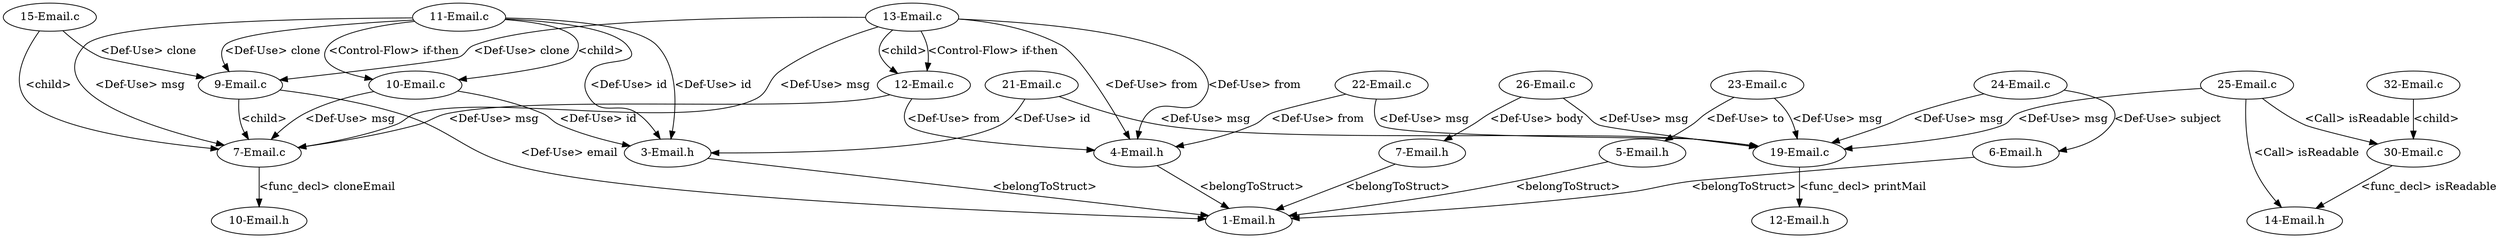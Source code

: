 digraph {
1 [label = "7-Email.c"];
2 [label = "9-Email.c"];
2 -> 1[label="<child>"];
3 [label = "10-Email.c"];
3 -> 1[label="<Def-Use> msg"];
4 [label = "11-Email.c"];
4 -> 2[label="<Def-Use> clone"];
4 -> 1[label="<Def-Use> msg"];
4 -> 3[label="<child>"];
4 -> 3[label="<Control-Flow> if-then"];
5 [label = "12-Email.c"];
5 -> 1[label="<Def-Use> msg"];
6 [label = "13-Email.c"];
6 -> 2[label="<Def-Use> clone"];
6 -> 1[label="<Def-Use> msg"];
6 -> 5[label="<child>"];
6 -> 5[label="<Control-Flow> if-then"];
7 [label = "15-Email.c"];
7 -> 2[label="<Def-Use> clone"];
7 -> 1[label="<child>"];
8 [label = "19-Email.c"];
9 [label = "21-Email.c"];
9 -> 8[label="<Def-Use> msg"];
10 [label = "22-Email.c"];
10 -> 8[label="<Def-Use> msg"];
11 [label = "23-Email.c"];
11 -> 8[label="<Def-Use> msg"];
12 [label = "24-Email.c"];
12 -> 8[label="<Def-Use> msg"];
13 [label = "25-Email.c"];
13 -> 8[label="<Def-Use> msg"];
14 [label = "26-Email.c"];
14 -> 8[label="<Def-Use> msg"];
15 [label = "30-Email.c"];
16 [label = "32-Email.c"];
16 -> 15[label="<child>"];
17 [label = "1-Email.h"];
18 [label = "3-Email.h"];
19 [label = "4-Email.h"];
20 [label = "5-Email.h"];
21 [label = "6-Email.h"];
22 [label = "7-Email.h"];
18 -> 17[label="<belongToStruct>"];
19 -> 17[label="<belongToStruct>"];
20 -> 17[label="<belongToStruct>"];
21 -> 17[label="<belongToStruct>"];
22 -> 17[label="<belongToStruct>"];
23 [label = "10-Email.h"];
24 [label = "12-Email.h"];
25 [label = "14-Email.h"];
13 -> 15[label="<Call> isReadable"];
13 -> 25[label="<Call> isReadable"];
14 -> 22[label="<Def-Use> body"];
4 -> 18[label="<Def-Use> id"];
9 -> 18[label="<Def-Use> id"];
2 -> 17[label="<Def-Use> email"];
4 -> 18[label="<Def-Use> id"];
6 -> 19[label="<Def-Use> from"];
10 -> 19[label="<Def-Use> from"];
11 -> 20[label="<Def-Use> to"];
6 -> 19[label="<Def-Use> from"];
3 -> 18[label="<Def-Use> id"];
5 -> 19[label="<Def-Use> from"];
12 -> 21[label="<Def-Use> subject"];
8 -> 24[label="<func_decl> printMail"];
15 -> 25[label="<func_decl> isReadable"];
1 -> 23[label="<func_decl> cloneEmail"];
}